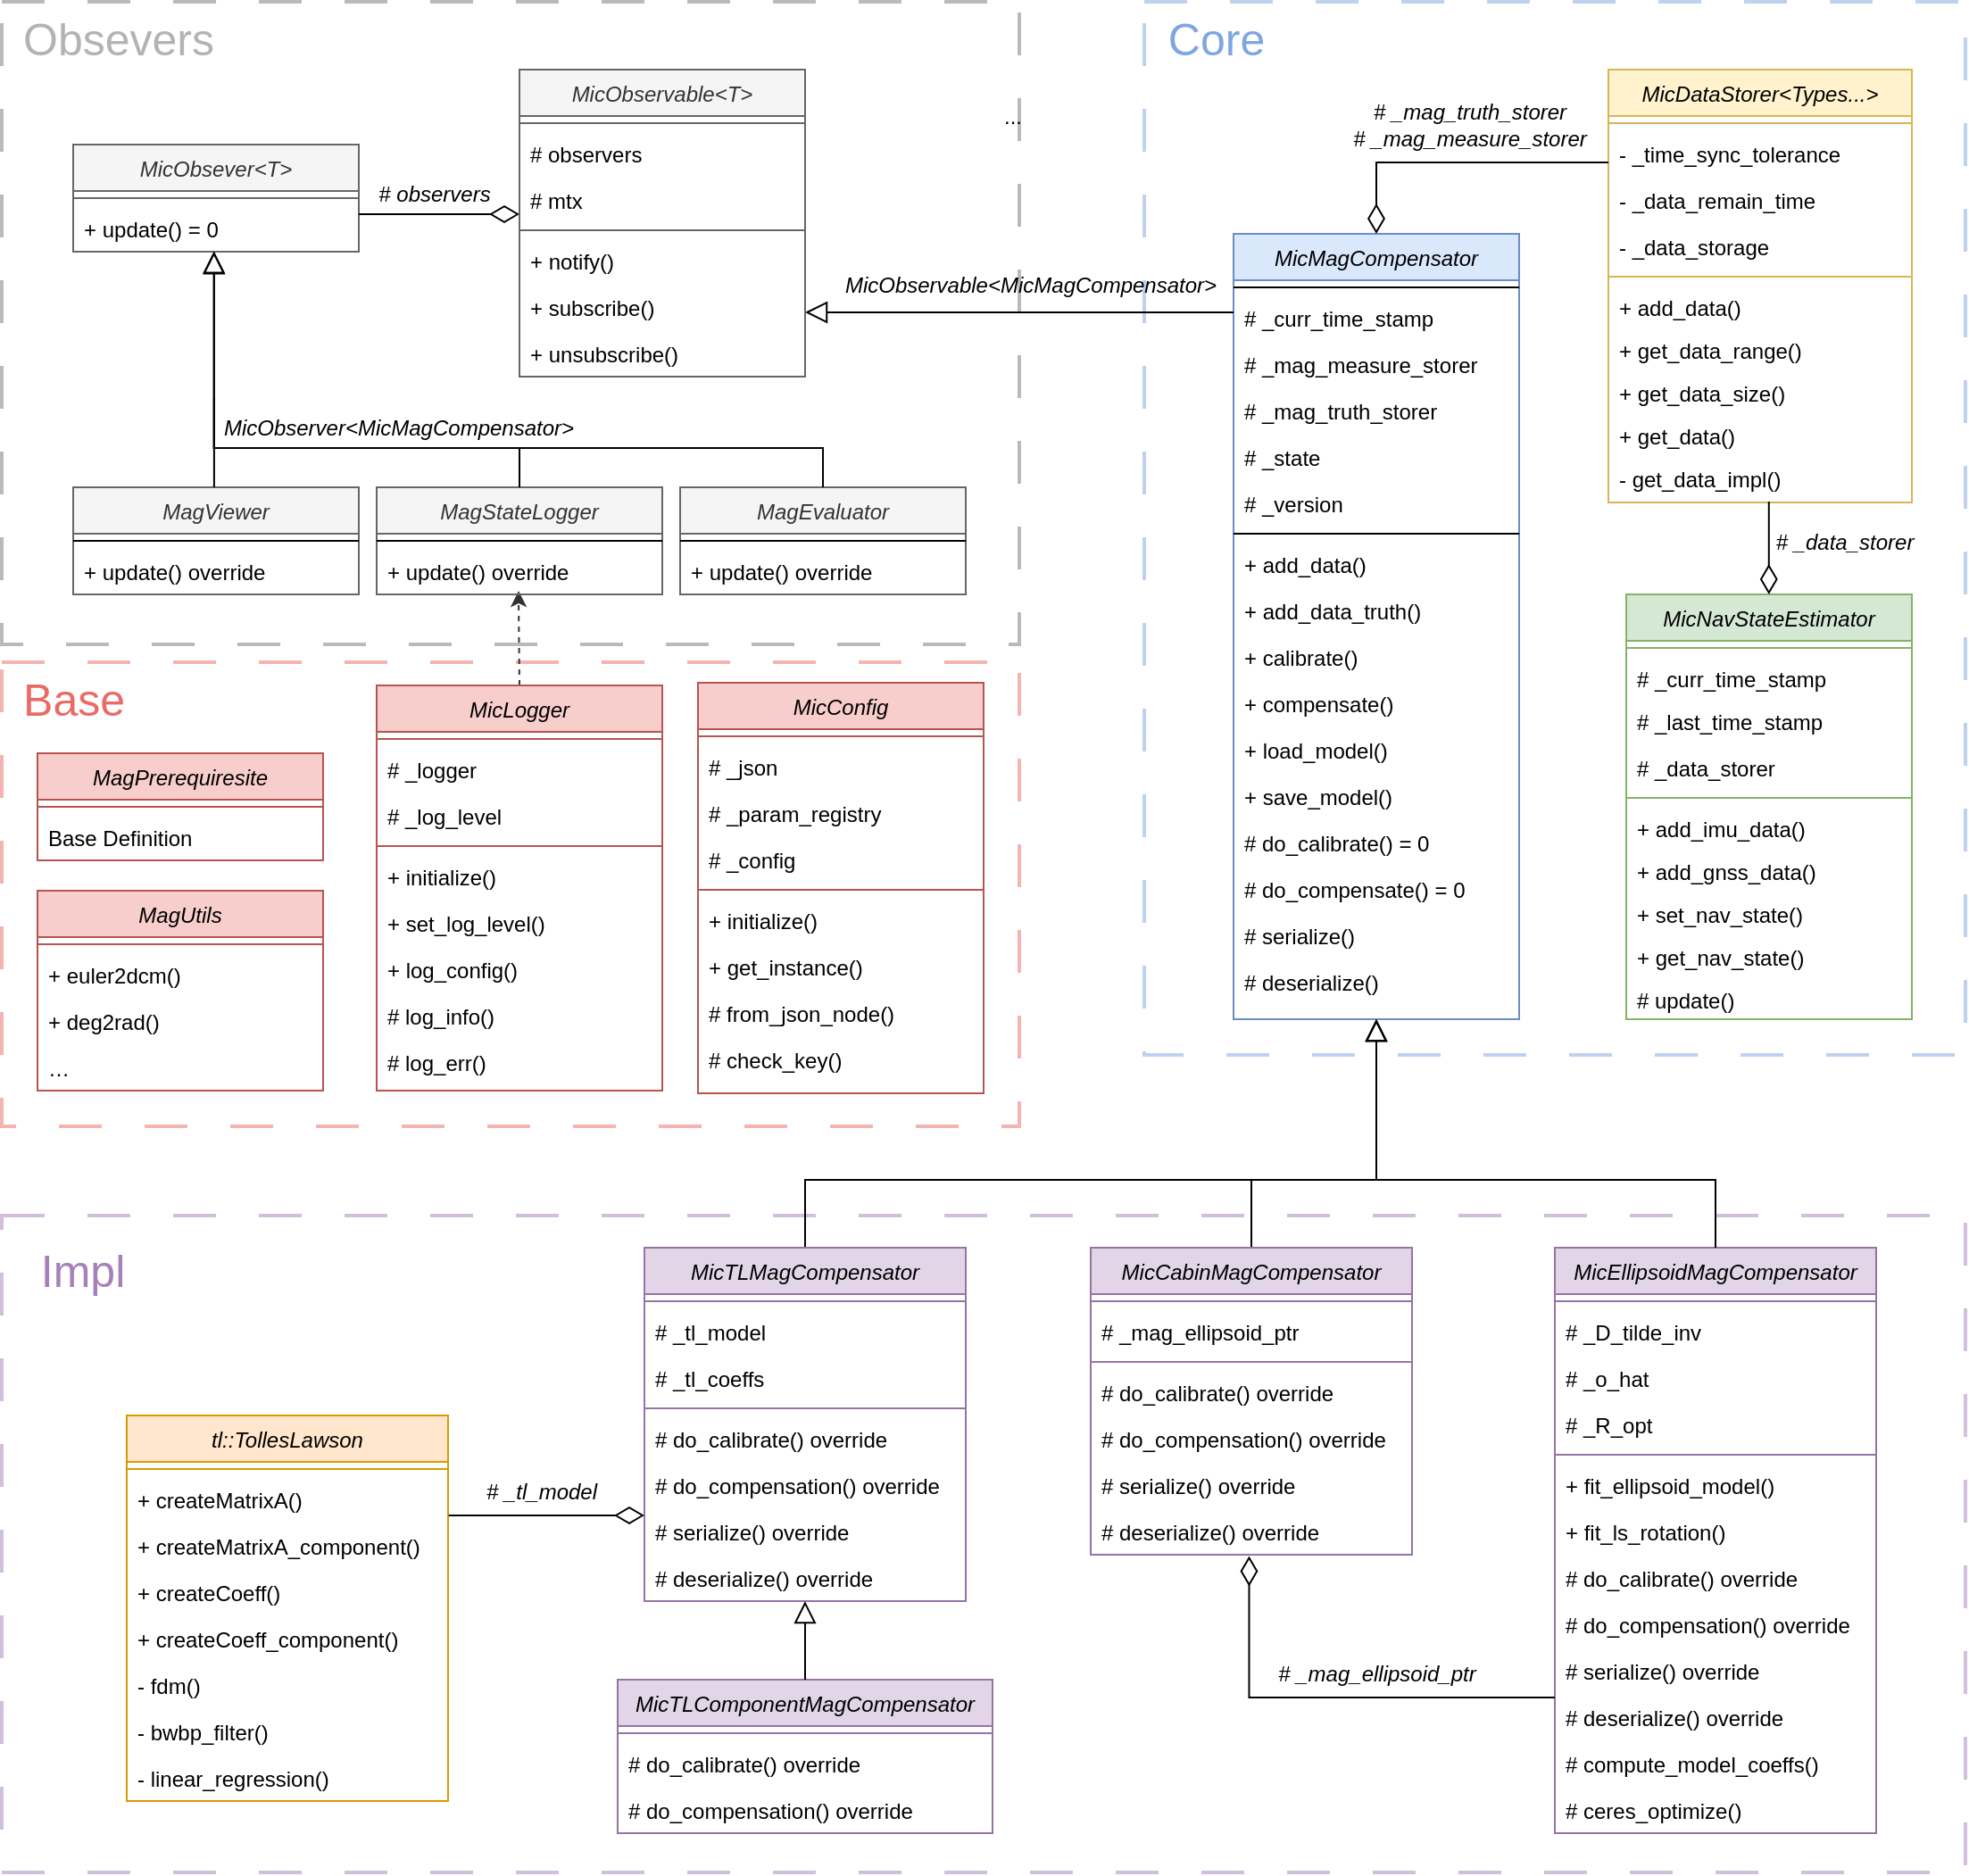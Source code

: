 <mxfile version="24.7.7">
  <diagram id="C5RBs43oDa-KdzZeNtuy" name="Page-1">
    <mxGraphModel dx="3010" dy="1156" grid="1" gridSize="10" guides="1" tooltips="1" connect="1" arrows="1" fold="1" page="1" pageScale="1" pageWidth="827" pageHeight="1169" math="0" shadow="0">
      <root>
        <mxCell id="WIyWlLk6GJQsqaUBKTNV-0" />
        <mxCell id="WIyWlLk6GJQsqaUBKTNV-1" parent="WIyWlLk6GJQsqaUBKTNV-0" />
        <mxCell id="-JWXQetqYJVKCD6O_56g-108" value="" style="rounded=0;whiteSpace=wrap;html=1;fillColor=none;strokeColor=#B3B3B3;dashed=1;dashPattern=12 12;strokeWidth=2;opacity=90;" parent="WIyWlLk6GJQsqaUBKTNV-1" vertex="1">
          <mxGeometry x="-470" y="510" width="570" height="360" as="geometry" />
        </mxCell>
        <mxCell id="-JWXQetqYJVKCD6O_56g-111" value="" style="rounded=0;whiteSpace=wrap;html=1;fillColor=none;strokeColor=#7EA6E0;dashed=1;dashPattern=12 12;strokeWidth=2;opacity=50;" parent="WIyWlLk6GJQsqaUBKTNV-1" vertex="1">
          <mxGeometry x="170" y="510" width="460" height="590" as="geometry" />
        </mxCell>
        <mxCell id="-JWXQetqYJVKCD6O_56g-113" value="" style="rounded=0;whiteSpace=wrap;html=1;fillColor=none;strokeColor=#A680B8;dashed=1;dashPattern=12 12;strokeWidth=2;opacity=50;" parent="WIyWlLk6GJQsqaUBKTNV-1" vertex="1">
          <mxGeometry x="-470" y="1190" width="1100" height="368" as="geometry" />
        </mxCell>
        <mxCell id="-JWXQetqYJVKCD6O_56g-106" value="" style="rounded=0;whiteSpace=wrap;html=1;fillColor=none;strokeColor=#EA6B66;dashed=1;dashPattern=12 12;strokeWidth=2;opacity=50;" parent="WIyWlLk6GJQsqaUBKTNV-1" vertex="1">
          <mxGeometry x="-470" y="880" width="570" height="260" as="geometry" />
        </mxCell>
        <mxCell id="-JWXQetqYJVKCD6O_56g-0" value="MicMagCompensator" style="swimlane;fontStyle=2;align=center;verticalAlign=top;childLayout=stackLayout;horizontal=1;startSize=26;horizontalStack=0;resizeParent=1;resizeLast=0;collapsible=1;marginBottom=0;rounded=0;shadow=0;strokeWidth=1;fillColor=#dae8fc;strokeColor=#6c8ebf;" parent="WIyWlLk6GJQsqaUBKTNV-1" vertex="1">
          <mxGeometry x="220" y="640" width="160" height="440" as="geometry">
            <mxRectangle x="220" y="120" width="160" height="26" as="alternateBounds" />
          </mxGeometry>
        </mxCell>
        <mxCell id="qI8pk-nO_lIc9GwN1td9-15" value="" style="line;html=1;strokeWidth=1;align=left;verticalAlign=middle;spacingTop=-1;spacingLeft=3;spacingRight=3;rotatable=0;labelPosition=right;points=[];portConstraint=eastwest;" vertex="1" parent="-JWXQetqYJVKCD6O_56g-0">
          <mxGeometry y="26" width="160" height="8" as="geometry" />
        </mxCell>
        <mxCell id="-JWXQetqYJVKCD6O_56g-2" value="# _curr_time_stamp" style="text;align=left;verticalAlign=top;spacingLeft=4;spacingRight=4;overflow=hidden;rotatable=0;points=[[0,0.5],[1,0.5]];portConstraint=eastwest;rounded=0;shadow=0;html=0;spacing=2;spacingBottom=0;fontSize=12;fillOpacity=100;imageWidth=24;" parent="-JWXQetqYJVKCD6O_56g-0" vertex="1">
          <mxGeometry y="34" width="160" height="26" as="geometry" />
        </mxCell>
        <mxCell id="-JWXQetqYJVKCD6O_56g-3" value="# _mag_measure_storer" style="text;align=left;verticalAlign=top;spacingLeft=4;spacingRight=4;overflow=hidden;rotatable=0;points=[[0,0.5],[1,0.5]];portConstraint=eastwest;rounded=0;shadow=0;html=0;spacing=2;spacingBottom=0;fontSize=12;fillOpacity=100;imageWidth=24;" parent="-JWXQetqYJVKCD6O_56g-0" vertex="1">
          <mxGeometry y="60" width="160" height="26" as="geometry" />
        </mxCell>
        <mxCell id="-JWXQetqYJVKCD6O_56g-76" value="# _mag_truth_storer" style="text;align=left;verticalAlign=top;spacingLeft=4;spacingRight=4;overflow=hidden;rotatable=0;points=[[0,0.5],[1,0.5]];portConstraint=eastwest;rounded=0;shadow=0;html=0;spacing=2;spacingBottom=0;fontSize=12;fillOpacity=100;imageWidth=24;" parent="-JWXQetqYJVKCD6O_56g-0" vertex="1">
          <mxGeometry y="86" width="160" height="26" as="geometry" />
        </mxCell>
        <mxCell id="qI8pk-nO_lIc9GwN1td9-1" value="# _state" style="text;align=left;verticalAlign=top;spacingLeft=4;spacingRight=4;overflow=hidden;rotatable=0;points=[[0,0.5],[1,0.5]];portConstraint=eastwest;rounded=0;shadow=0;html=0;spacing=2;spacingBottom=0;fontSize=12;fillOpacity=100;imageWidth=24;" vertex="1" parent="-JWXQetqYJVKCD6O_56g-0">
          <mxGeometry y="112" width="160" height="26" as="geometry" />
        </mxCell>
        <mxCell id="qI8pk-nO_lIc9GwN1td9-2" value="# _version" style="text;align=left;verticalAlign=top;spacingLeft=4;spacingRight=4;overflow=hidden;rotatable=0;points=[[0,0.5],[1,0.5]];portConstraint=eastwest;rounded=0;shadow=0;html=0;spacing=2;spacingBottom=0;fontSize=12;fillOpacity=100;imageWidth=24;" vertex="1" parent="-JWXQetqYJVKCD6O_56g-0">
          <mxGeometry y="138" width="160" height="26" as="geometry" />
        </mxCell>
        <mxCell id="-JWXQetqYJVKCD6O_56g-4" value="" style="line;html=1;strokeWidth=1;align=left;verticalAlign=middle;spacingTop=-1;spacingLeft=3;spacingRight=3;rotatable=0;labelPosition=right;points=[];portConstraint=eastwest;spacing=2;spacingBottom=0;fontSize=12;fillOpacity=100;" parent="-JWXQetqYJVKCD6O_56g-0" vertex="1">
          <mxGeometry y="164" width="160" height="8" as="geometry" />
        </mxCell>
        <mxCell id="-JWXQetqYJVKCD6O_56g-5" value="+ add_data()" style="text;align=left;verticalAlign=top;spacingLeft=4;spacingRight=4;overflow=hidden;rotatable=0;points=[[0,0.5],[1,0.5]];portConstraint=eastwest;spacing=2;spacingBottom=0;fontSize=12;fillOpacity=100;imageWidth=24;" parent="-JWXQetqYJVKCD6O_56g-0" vertex="1">
          <mxGeometry y="172" width="160" height="26" as="geometry" />
        </mxCell>
        <mxCell id="qI8pk-nO_lIc9GwN1td9-4" value="+ add_data_truth()" style="text;align=left;verticalAlign=top;spacingLeft=4;spacingRight=4;overflow=hidden;rotatable=0;points=[[0,0.5],[1,0.5]];portConstraint=eastwest;spacing=2;spacingBottom=0;fontSize=12;fillOpacity=100;imageWidth=24;" vertex="1" parent="-JWXQetqYJVKCD6O_56g-0">
          <mxGeometry y="198" width="160" height="26" as="geometry" />
        </mxCell>
        <mxCell id="qI8pk-nO_lIc9GwN1td9-5" value="+ calibrate()" style="text;align=left;verticalAlign=top;spacingLeft=4;spacingRight=4;overflow=hidden;rotatable=0;points=[[0,0.5],[1,0.5]];portConstraint=eastwest;spacing=2;spacingBottom=0;fontSize=12;fillOpacity=100;imageWidth=24;" vertex="1" parent="-JWXQetqYJVKCD6O_56g-0">
          <mxGeometry y="224" width="160" height="26" as="geometry" />
        </mxCell>
        <mxCell id="qI8pk-nO_lIc9GwN1td9-6" value="+ compensate()" style="text;align=left;verticalAlign=top;spacingLeft=4;spacingRight=4;overflow=hidden;rotatable=0;points=[[0,0.5],[1,0.5]];portConstraint=eastwest;spacing=2;spacingBottom=0;fontSize=12;fillOpacity=100;imageWidth=24;" vertex="1" parent="-JWXQetqYJVKCD6O_56g-0">
          <mxGeometry y="250" width="160" height="26" as="geometry" />
        </mxCell>
        <mxCell id="qI8pk-nO_lIc9GwN1td9-7" value="+ load_model()" style="text;align=left;verticalAlign=top;spacingLeft=4;spacingRight=4;overflow=hidden;rotatable=0;points=[[0,0.5],[1,0.5]];portConstraint=eastwest;spacing=2;spacingBottom=0;fontSize=12;fillOpacity=100;imageWidth=24;" vertex="1" parent="-JWXQetqYJVKCD6O_56g-0">
          <mxGeometry y="276" width="160" height="26" as="geometry" />
        </mxCell>
        <mxCell id="qI8pk-nO_lIc9GwN1td9-8" value="+ save_model()" style="text;align=left;verticalAlign=top;spacingLeft=4;spacingRight=4;overflow=hidden;rotatable=0;points=[[0,0.5],[1,0.5]];portConstraint=eastwest;spacing=2;spacingBottom=0;fontSize=12;fillOpacity=100;imageWidth=24;" vertex="1" parent="-JWXQetqYJVKCD6O_56g-0">
          <mxGeometry y="302" width="160" height="26" as="geometry" />
        </mxCell>
        <mxCell id="-JWXQetqYJVKCD6O_56g-7" value="# do_calibrate() = 0" style="text;align=left;verticalAlign=top;spacingLeft=4;spacingRight=4;overflow=hidden;rotatable=0;points=[[0,0.5],[1,0.5]];portConstraint=eastwest;spacing=2;spacingBottom=0;fontSize=12;fillOpacity=100;imageWidth=24;" parent="-JWXQetqYJVKCD6O_56g-0" vertex="1">
          <mxGeometry y="328" width="160" height="26" as="geometry" />
        </mxCell>
        <mxCell id="qI8pk-nO_lIc9GwN1td9-9" value="# do_compensate() = 0" style="text;align=left;verticalAlign=top;spacingLeft=4;spacingRight=4;overflow=hidden;rotatable=0;points=[[0,0.5],[1,0.5]];portConstraint=eastwest;spacing=2;spacingBottom=0;fontSize=12;fillOpacity=100;imageWidth=24;" vertex="1" parent="-JWXQetqYJVKCD6O_56g-0">
          <mxGeometry y="354" width="160" height="26" as="geometry" />
        </mxCell>
        <mxCell id="-JWXQetqYJVKCD6O_56g-6" value="# serialize()" style="text;align=left;verticalAlign=top;spacingLeft=4;spacingRight=4;overflow=hidden;rotatable=0;points=[[0,0.5],[1,0.5]];portConstraint=eastwest;spacing=2;spacingBottom=0;fontSize=12;fillOpacity=100;imageWidth=24;" parent="-JWXQetqYJVKCD6O_56g-0" vertex="1">
          <mxGeometry y="380" width="160" height="26" as="geometry" />
        </mxCell>
        <mxCell id="qI8pk-nO_lIc9GwN1td9-10" value="# deserialize()" style="text;align=left;verticalAlign=top;spacingLeft=4;spacingRight=4;overflow=hidden;rotatable=0;points=[[0,0.5],[1,0.5]];portConstraint=eastwest;spacing=2;spacingBottom=0;fontSize=12;fillOpacity=100;imageWidth=24;" vertex="1" parent="-JWXQetqYJVKCD6O_56g-0">
          <mxGeometry y="406" width="160" height="26" as="geometry" />
        </mxCell>
        <mxCell id="-JWXQetqYJVKCD6O_56g-8" value="MicNavStateEstimator" style="swimlane;fontStyle=2;align=center;verticalAlign=top;childLayout=stackLayout;horizontal=1;startSize=26;horizontalStack=0;resizeParent=1;resizeLast=0;collapsible=1;marginBottom=0;rounded=0;shadow=0;strokeWidth=1;fillColor=#d5e8d4;strokeColor=#82b366;" parent="WIyWlLk6GJQsqaUBKTNV-1" vertex="1">
          <mxGeometry x="440" y="842" width="160" height="238" as="geometry">
            <mxRectangle x="450" y="640" width="160" height="26" as="alternateBounds" />
          </mxGeometry>
        </mxCell>
        <mxCell id="qI8pk-nO_lIc9GwN1td9-29" value="" style="line;html=1;strokeWidth=1;align=left;verticalAlign=middle;spacingTop=-1;spacingLeft=3;spacingRight=3;rotatable=0;labelPosition=right;points=[];portConstraint=eastwest;strokeColor=#82B366;" vertex="1" parent="-JWXQetqYJVKCD6O_56g-8">
          <mxGeometry y="26" width="160" height="8" as="geometry" />
        </mxCell>
        <mxCell id="qI8pk-nO_lIc9GwN1td9-30" value="# _curr_time_stamp" style="text;align=left;verticalAlign=top;spacingLeft=4;spacingRight=4;overflow=hidden;rotatable=0;points=[[0,0.5],[1,0.5]];portConstraint=eastwest;" vertex="1" parent="-JWXQetqYJVKCD6O_56g-8">
          <mxGeometry y="34" width="160" height="24" as="geometry" />
        </mxCell>
        <mxCell id="-JWXQetqYJVKCD6O_56g-9" value="# _last_time_stamp" style="text;align=left;verticalAlign=top;spacingLeft=4;spacingRight=4;overflow=hidden;rotatable=0;points=[[0,0.5],[1,0.5]];portConstraint=eastwest;" parent="-JWXQetqYJVKCD6O_56g-8" vertex="1">
          <mxGeometry y="58" width="160" height="26" as="geometry" />
        </mxCell>
        <mxCell id="-JWXQetqYJVKCD6O_56g-17" value="# _data_storer" style="text;align=left;verticalAlign=top;spacingLeft=4;spacingRight=4;overflow=hidden;rotatable=0;points=[[0,0.5],[1,0.5]];portConstraint=eastwest;" parent="-JWXQetqYJVKCD6O_56g-8" vertex="1">
          <mxGeometry y="84" width="160" height="26" as="geometry" />
        </mxCell>
        <mxCell id="-JWXQetqYJVKCD6O_56g-14" value="" style="line;html=1;strokeWidth=1;align=left;verticalAlign=middle;spacingTop=-1;spacingLeft=3;spacingRight=3;rotatable=0;labelPosition=right;points=[];portConstraint=eastwest;strokeColor=#82B366;" parent="-JWXQetqYJVKCD6O_56g-8" vertex="1">
          <mxGeometry y="110" width="160" height="8" as="geometry" />
        </mxCell>
        <mxCell id="-JWXQetqYJVKCD6O_56g-15" value="+ add_imu_data()" style="text;align=left;verticalAlign=top;spacingLeft=4;spacingRight=4;overflow=hidden;rotatable=0;points=[[0,0.5],[1,0.5]];portConstraint=eastwest;" parent="-JWXQetqYJVKCD6O_56g-8" vertex="1">
          <mxGeometry y="118" width="160" height="24" as="geometry" />
        </mxCell>
        <mxCell id="qI8pk-nO_lIc9GwN1td9-31" value="+ add_gnss_data()" style="text;align=left;verticalAlign=top;spacingLeft=4;spacingRight=4;overflow=hidden;rotatable=0;points=[[0,0.5],[1,0.5]];portConstraint=eastwest;" vertex="1" parent="-JWXQetqYJVKCD6O_56g-8">
          <mxGeometry y="142" width="160" height="24" as="geometry" />
        </mxCell>
        <mxCell id="qI8pk-nO_lIc9GwN1td9-32" value="+ set_nav_state()" style="text;align=left;verticalAlign=top;spacingLeft=4;spacingRight=4;overflow=hidden;rotatable=0;points=[[0,0.5],[1,0.5]];portConstraint=eastwest;" vertex="1" parent="-JWXQetqYJVKCD6O_56g-8">
          <mxGeometry y="166" width="160" height="24" as="geometry" />
        </mxCell>
        <mxCell id="qI8pk-nO_lIc9GwN1td9-33" value="+ get_nav_state()" style="text;align=left;verticalAlign=top;spacingLeft=4;spacingRight=4;overflow=hidden;rotatable=0;points=[[0,0.5],[1,0.5]];portConstraint=eastwest;" vertex="1" parent="-JWXQetqYJVKCD6O_56g-8">
          <mxGeometry y="190" width="160" height="24" as="geometry" />
        </mxCell>
        <mxCell id="qI8pk-nO_lIc9GwN1td9-34" value="# update()" style="text;align=left;verticalAlign=top;spacingLeft=4;spacingRight=4;overflow=hidden;rotatable=0;points=[[0,0.5],[1,0.5]];portConstraint=eastwest;" vertex="1" parent="-JWXQetqYJVKCD6O_56g-8">
          <mxGeometry y="214" width="160" height="24" as="geometry" />
        </mxCell>
        <mxCell id="-JWXQetqYJVKCD6O_56g-24" value="MicDataStorer&lt;Types...&gt;" style="swimlane;fontStyle=2;align=center;verticalAlign=top;childLayout=stackLayout;horizontal=1;startSize=26;horizontalStack=0;resizeParent=1;resizeLast=0;collapsible=1;marginBottom=0;rounded=0;shadow=0;strokeWidth=1;fillColor=#fff2cc;strokeColor=#d6b656;" parent="WIyWlLk6GJQsqaUBKTNV-1" vertex="1">
          <mxGeometry x="430" y="548" width="170" height="242.5" as="geometry">
            <mxRectangle x="520" y="837.5" width="160" height="26" as="alternateBounds" />
          </mxGeometry>
        </mxCell>
        <mxCell id="qI8pk-nO_lIc9GwN1td9-23" value="" style="line;html=1;strokeWidth=1;align=left;verticalAlign=middle;spacingTop=-1;spacingLeft=3;spacingRight=3;rotatable=0;labelPosition=right;points=[];portConstraint=eastwest;strokeColor=#D6B656;" vertex="1" parent="-JWXQetqYJVKCD6O_56g-24">
          <mxGeometry y="26" width="170" height="8" as="geometry" />
        </mxCell>
        <mxCell id="-JWXQetqYJVKCD6O_56g-25" value="- _time_sync_tolerance" style="text;align=left;verticalAlign=top;spacingLeft=4;spacingRight=4;overflow=hidden;rotatable=0;points=[[0,0.5],[1,0.5]];portConstraint=eastwest;" parent="-JWXQetqYJVKCD6O_56g-24" vertex="1">
          <mxGeometry y="34" width="170" height="26" as="geometry" />
        </mxCell>
        <mxCell id="qI8pk-nO_lIc9GwN1td9-21" value="- _data_remain_time" style="text;align=left;verticalAlign=top;spacingLeft=4;spacingRight=4;overflow=hidden;rotatable=0;points=[[0,0.5],[1,0.5]];portConstraint=eastwest;" vertex="1" parent="-JWXQetqYJVKCD6O_56g-24">
          <mxGeometry y="60" width="170" height="26" as="geometry" />
        </mxCell>
        <mxCell id="qI8pk-nO_lIc9GwN1td9-22" value="- _data_storage" style="text;align=left;verticalAlign=top;spacingLeft=4;spacingRight=4;overflow=hidden;rotatable=0;points=[[0,0.5],[1,0.5]];portConstraint=eastwest;" vertex="1" parent="-JWXQetqYJVKCD6O_56g-24">
          <mxGeometry y="86" width="170" height="26" as="geometry" />
        </mxCell>
        <mxCell id="-JWXQetqYJVKCD6O_56g-27" value="" style="line;html=1;strokeWidth=1;align=left;verticalAlign=middle;spacingTop=-1;spacingLeft=3;spacingRight=3;rotatable=0;labelPosition=right;points=[];portConstraint=eastwest;strokeColor=#D6B656;" parent="-JWXQetqYJVKCD6O_56g-24" vertex="1">
          <mxGeometry y="112" width="170" height="8" as="geometry" />
        </mxCell>
        <mxCell id="-JWXQetqYJVKCD6O_56g-28" value="+ add_data()" style="text;align=left;verticalAlign=top;spacingLeft=4;spacingRight=4;overflow=hidden;rotatable=0;points=[[0,0.5],[1,0.5]];portConstraint=eastwest;" parent="-JWXQetqYJVKCD6O_56g-24" vertex="1">
          <mxGeometry y="120" width="170" height="24" as="geometry" />
        </mxCell>
        <mxCell id="-JWXQetqYJVKCD6O_56g-29" value="+ get_data_range()" style="text;align=left;verticalAlign=top;spacingLeft=4;spacingRight=4;overflow=hidden;rotatable=0;points=[[0,0.5],[1,0.5]];portConstraint=eastwest;" parent="-JWXQetqYJVKCD6O_56g-24" vertex="1">
          <mxGeometry y="144" width="170" height="24" as="geometry" />
        </mxCell>
        <mxCell id="qI8pk-nO_lIc9GwN1td9-25" value="+ get_data_size()" style="text;align=left;verticalAlign=top;spacingLeft=4;spacingRight=4;overflow=hidden;rotatable=0;points=[[0,0.5],[1,0.5]];portConstraint=eastwest;" vertex="1" parent="-JWXQetqYJVKCD6O_56g-24">
          <mxGeometry y="168" width="170" height="24" as="geometry" />
        </mxCell>
        <mxCell id="qI8pk-nO_lIc9GwN1td9-26" value="+ get_data()" style="text;align=left;verticalAlign=top;spacingLeft=4;spacingRight=4;overflow=hidden;rotatable=0;points=[[0,0.5],[1,0.5]];portConstraint=eastwest;" vertex="1" parent="-JWXQetqYJVKCD6O_56g-24">
          <mxGeometry y="192" width="170" height="24" as="geometry" />
        </mxCell>
        <mxCell id="qI8pk-nO_lIc9GwN1td9-27" value="- get_data_impl()" style="text;align=left;verticalAlign=top;spacingLeft=4;spacingRight=4;overflow=hidden;rotatable=0;points=[[0,0.5],[1,0.5]];portConstraint=eastwest;" vertex="1" parent="-JWXQetqYJVKCD6O_56g-24">
          <mxGeometry y="216" width="170" height="24" as="geometry" />
        </mxCell>
        <mxCell id="-JWXQetqYJVKCD6O_56g-31" value="" style="endArrow=diamondThin;shadow=0;strokeWidth=1;rounded=0;curved=0;endFill=0;edgeStyle=elbowEdgeStyle;elbow=vertical;arcSize=20;endSize=14;" parent="WIyWlLk6GJQsqaUBKTNV-1" edge="1">
          <mxGeometry x="0.5" y="41" relative="1" as="geometry">
            <mxPoint x="430" y="600" as="sourcePoint" />
            <mxPoint x="300" y="640" as="targetPoint" />
            <mxPoint x="-40" y="32" as="offset" />
            <Array as="points">
              <mxPoint x="300" y="600" />
            </Array>
          </mxGeometry>
        </mxCell>
        <mxCell id="-JWXQetqYJVKCD6O_56g-40" value="" style="endArrow=block;endSize=10;endFill=0;shadow=0;strokeWidth=1;rounded=0;curved=0;edgeStyle=elbowEdgeStyle;elbow=vertical;exitX=0.5;exitY=0;exitDx=0;exitDy=0;entryX=0.5;entryY=1;entryDx=0;entryDy=0;" parent="WIyWlLk6GJQsqaUBKTNV-1" source="qI8pk-nO_lIc9GwN1td9-79" edge="1" target="-JWXQetqYJVKCD6O_56g-0">
          <mxGeometry width="160" relative="1" as="geometry">
            <mxPoint x="400.0" y="1180" as="sourcePoint" />
            <mxPoint x="280" y="1110" as="targetPoint" />
            <Array as="points">
              <mxPoint x="260" y="1170" />
            </Array>
          </mxGeometry>
        </mxCell>
        <mxCell id="-JWXQetqYJVKCD6O_56g-49" value="MicEllipsoidMagCompensator" style="swimlane;fontStyle=2;align=center;verticalAlign=top;childLayout=stackLayout;horizontal=1;startSize=26;horizontalStack=0;resizeParent=1;resizeLast=0;collapsible=1;marginBottom=0;rounded=0;shadow=0;strokeWidth=1;fillColor=#e1d5e7;strokeColor=#9673a6;" parent="WIyWlLk6GJQsqaUBKTNV-1" vertex="1">
          <mxGeometry x="400" y="1208" width="180" height="328" as="geometry">
            <mxRectangle x="220" y="120" width="160" height="26" as="alternateBounds" />
          </mxGeometry>
        </mxCell>
        <mxCell id="-JWXQetqYJVKCD6O_56g-50" value="" style="line;html=1;strokeWidth=1;align=left;verticalAlign=middle;spacingTop=-1;spacingLeft=3;spacingRight=3;rotatable=0;labelPosition=right;points=[];portConstraint=eastwest;strokeColor=#9673A6;" parent="-JWXQetqYJVKCD6O_56g-49" vertex="1">
          <mxGeometry y="26" width="180" height="8" as="geometry" />
        </mxCell>
        <mxCell id="-JWXQetqYJVKCD6O_56g-51" value="# _D_tilde_inv" style="text;align=left;verticalAlign=top;spacingLeft=4;spacingRight=4;overflow=hidden;rotatable=0;points=[[0,0.5],[1,0.5]];portConstraint=eastwest;" parent="-JWXQetqYJVKCD6O_56g-49" vertex="1">
          <mxGeometry y="34" width="180" height="26" as="geometry" />
        </mxCell>
        <mxCell id="qI8pk-nO_lIc9GwN1td9-69" value="# _o_hat" style="text;align=left;verticalAlign=top;spacingLeft=4;spacingRight=4;overflow=hidden;rotatable=0;points=[[0,0.5],[1,0.5]];portConstraint=eastwest;" vertex="1" parent="-JWXQetqYJVKCD6O_56g-49">
          <mxGeometry y="60" width="180" height="26" as="geometry" />
        </mxCell>
        <mxCell id="qI8pk-nO_lIc9GwN1td9-70" value="# _R_opt" style="text;align=left;verticalAlign=top;spacingLeft=4;spacingRight=4;overflow=hidden;rotatable=0;points=[[0,0.5],[1,0.5]];portConstraint=eastwest;" vertex="1" parent="-JWXQetqYJVKCD6O_56g-49">
          <mxGeometry y="86" width="180" height="26" as="geometry" />
        </mxCell>
        <mxCell id="qI8pk-nO_lIc9GwN1td9-68" value="" style="line;html=1;strokeWidth=1;align=left;verticalAlign=middle;spacingTop=-1;spacingLeft=3;spacingRight=3;rotatable=0;labelPosition=right;points=[];portConstraint=eastwest;strokeColor=#9673A6;" vertex="1" parent="-JWXQetqYJVKCD6O_56g-49">
          <mxGeometry y="112" width="180" height="8" as="geometry" />
        </mxCell>
        <mxCell id="qI8pk-nO_lIc9GwN1td9-66" value="+ fit_ellipsoid_model()" style="text;align=left;verticalAlign=top;spacingLeft=4;spacingRight=4;overflow=hidden;rotatable=0;points=[[0,0.5],[1,0.5]];portConstraint=eastwest;" vertex="1" parent="-JWXQetqYJVKCD6O_56g-49">
          <mxGeometry y="120" width="180" height="26" as="geometry" />
        </mxCell>
        <mxCell id="qI8pk-nO_lIc9GwN1td9-67" value="+ fit_ls_rotation()" style="text;align=left;verticalAlign=top;spacingLeft=4;spacingRight=4;overflow=hidden;rotatable=0;points=[[0,0.5],[1,0.5]];portConstraint=eastwest;" vertex="1" parent="-JWXQetqYJVKCD6O_56g-49">
          <mxGeometry y="146" width="180" height="26" as="geometry" />
        </mxCell>
        <mxCell id="qI8pk-nO_lIc9GwN1td9-71" value="# do_calibrate() override" style="text;align=left;verticalAlign=top;spacingLeft=4;spacingRight=4;overflow=hidden;rotatable=0;points=[[0,0.5],[1,0.5]];portConstraint=eastwest;" vertex="1" parent="-JWXQetqYJVKCD6O_56g-49">
          <mxGeometry y="172" width="180" height="26" as="geometry" />
        </mxCell>
        <mxCell id="qI8pk-nO_lIc9GwN1td9-72" value="# do_compensation() override" style="text;align=left;verticalAlign=top;spacingLeft=4;spacingRight=4;overflow=hidden;rotatable=0;points=[[0,0.5],[1,0.5]];portConstraint=eastwest;" vertex="1" parent="-JWXQetqYJVKCD6O_56g-49">
          <mxGeometry y="198" width="180" height="26" as="geometry" />
        </mxCell>
        <mxCell id="qI8pk-nO_lIc9GwN1td9-73" value="# serialize() override" style="text;align=left;verticalAlign=top;spacingLeft=4;spacingRight=4;overflow=hidden;rotatable=0;points=[[0,0.5],[1,0.5]];portConstraint=eastwest;" vertex="1" parent="-JWXQetqYJVKCD6O_56g-49">
          <mxGeometry y="224" width="180" height="26" as="geometry" />
        </mxCell>
        <mxCell id="qI8pk-nO_lIc9GwN1td9-74" value="# deserialize() override" style="text;align=left;verticalAlign=top;spacingLeft=4;spacingRight=4;overflow=hidden;rotatable=0;points=[[0,0.5],[1,0.5]];portConstraint=eastwest;" vertex="1" parent="-JWXQetqYJVKCD6O_56g-49">
          <mxGeometry y="250" width="180" height="26" as="geometry" />
        </mxCell>
        <mxCell id="qI8pk-nO_lIc9GwN1td9-76" value="# compute_model_coeffs()" style="text;align=left;verticalAlign=top;spacingLeft=4;spacingRight=4;overflow=hidden;rotatable=0;points=[[0,0.5],[1,0.5]];portConstraint=eastwest;" vertex="1" parent="-JWXQetqYJVKCD6O_56g-49">
          <mxGeometry y="276" width="180" height="26" as="geometry" />
        </mxCell>
        <mxCell id="qI8pk-nO_lIc9GwN1td9-77" value="# ceres_optimize()" style="text;align=left;verticalAlign=top;spacingLeft=4;spacingRight=4;overflow=hidden;rotatable=0;points=[[0,0.5],[1,0.5]];portConstraint=eastwest;" vertex="1" parent="-JWXQetqYJVKCD6O_56g-49">
          <mxGeometry y="302" width="180" height="26" as="geometry" />
        </mxCell>
        <mxCell id="-JWXQetqYJVKCD6O_56g-52" value="" style="endArrow=block;endSize=10;endFill=0;shadow=0;strokeWidth=1;rounded=0;curved=0;edgeStyle=elbowEdgeStyle;elbow=vertical;exitX=0.5;exitY=0;exitDx=0;exitDy=0;entryX=0.5;entryY=1;entryDx=0;entryDy=0;" parent="WIyWlLk6GJQsqaUBKTNV-1" source="qI8pk-nO_lIc9GwN1td9-100" edge="1" target="-JWXQetqYJVKCD6O_56g-0">
          <mxGeometry width="160" relative="1" as="geometry">
            <mxPoint x="-430" y="1180" as="sourcePoint" />
            <mxPoint x="300" y="1140" as="targetPoint" />
            <Array as="points">
              <mxPoint x="140" y="1170" />
            </Array>
          </mxGeometry>
        </mxCell>
        <mxCell id="-JWXQetqYJVKCD6O_56g-53" value="MicObsever&lt;T&gt;" style="swimlane;fontStyle=2;align=center;verticalAlign=top;childLayout=stackLayout;horizontal=1;startSize=26;horizontalStack=0;resizeParent=1;resizeLast=0;collapsible=1;marginBottom=0;rounded=0;shadow=0;strokeWidth=1;fillColor=#f5f5f5;strokeColor=#666666;fontColor=#333333;" parent="WIyWlLk6GJQsqaUBKTNV-1" vertex="1">
          <mxGeometry x="-430" y="590" width="160" height="60" as="geometry">
            <mxRectangle x="220" y="120" width="160" height="26" as="alternateBounds" />
          </mxGeometry>
        </mxCell>
        <mxCell id="-JWXQetqYJVKCD6O_56g-57" value="" style="line;html=1;strokeWidth=1;align=left;verticalAlign=middle;spacingTop=-1;spacingLeft=3;spacingRight=3;rotatable=0;labelPosition=right;points=[];portConstraint=eastwest;strokeColor=#666666;" parent="-JWXQetqYJVKCD6O_56g-53" vertex="1">
          <mxGeometry y="26" width="160" height="8" as="geometry" />
        </mxCell>
        <mxCell id="-JWXQetqYJVKCD6O_56g-58" value="+ update() = 0" style="text;align=left;verticalAlign=top;spacingLeft=4;spacingRight=4;overflow=hidden;rotatable=0;points=[[0,0.5],[1,0.5]];portConstraint=eastwest;" parent="-JWXQetqYJVKCD6O_56g-53" vertex="1">
          <mxGeometry y="34" width="160" height="26" as="geometry" />
        </mxCell>
        <mxCell id="-JWXQetqYJVKCD6O_56g-62" value="" style="endArrow=block;endSize=10;endFill=0;shadow=0;strokeWidth=1;rounded=0;curved=0;edgeStyle=elbowEdgeStyle;elbow=vertical;exitX=0.25;exitY=0;exitDx=0;exitDy=0;" parent="WIyWlLk6GJQsqaUBKTNV-1" edge="1">
          <mxGeometry width="160" relative="1" as="geometry">
            <mxPoint x="220" y="684" as="sourcePoint" />
            <mxPoint x="-20" y="684" as="targetPoint" />
          </mxGeometry>
        </mxCell>
        <mxCell id="-JWXQetqYJVKCD6O_56g-63" value="MagViewer" style="swimlane;fontStyle=2;align=center;verticalAlign=top;childLayout=stackLayout;horizontal=1;startSize=26;horizontalStack=0;resizeParent=1;resizeLast=0;collapsible=1;marginBottom=0;rounded=0;shadow=0;strokeWidth=1;fillColor=#f5f5f5;strokeColor=#666666;fontColor=#333333;" parent="WIyWlLk6GJQsqaUBKTNV-1" vertex="1">
          <mxGeometry x="-430" y="782" width="160" height="60" as="geometry">
            <mxRectangle x="220" y="120" width="160" height="26" as="alternateBounds" />
          </mxGeometry>
        </mxCell>
        <mxCell id="-JWXQetqYJVKCD6O_56g-64" value="" style="line;html=1;strokeWidth=1;align=left;verticalAlign=middle;spacingTop=-1;spacingLeft=3;spacingRight=3;rotatable=0;labelPosition=right;points=[];portConstraint=eastwest;" parent="-JWXQetqYJVKCD6O_56g-63" vertex="1">
          <mxGeometry y="26" width="160" height="8" as="geometry" />
        </mxCell>
        <mxCell id="-JWXQetqYJVKCD6O_56g-65" value="+ update() override" style="text;align=left;verticalAlign=top;spacingLeft=4;spacingRight=4;overflow=hidden;rotatable=0;points=[[0,0.5],[1,0.5]];portConstraint=eastwest;" parent="-JWXQetqYJVKCD6O_56g-63" vertex="1">
          <mxGeometry y="34" width="160" height="26" as="geometry" />
        </mxCell>
        <mxCell id="-JWXQetqYJVKCD6O_56g-95" style="edgeStyle=orthogonalEdgeStyle;rounded=0;orthogonalLoop=1;jettySize=auto;html=1;dashed=1;strokeColor=#333333;exitX=0.5;exitY=0;exitDx=0;exitDy=0;" parent="WIyWlLk6GJQsqaUBKTNV-1" source="-JWXQetqYJVKCD6O_56g-85" edge="1">
          <mxGeometry relative="1" as="geometry">
            <mxPoint x="-180.53" y="920" as="sourcePoint" />
            <mxPoint x="-180.53" y="840" as="targetPoint" />
          </mxGeometry>
        </mxCell>
        <mxCell id="-JWXQetqYJVKCD6O_56g-66" value="MagStateLogger" style="swimlane;fontStyle=2;align=center;verticalAlign=top;childLayout=stackLayout;horizontal=1;startSize=26;horizontalStack=0;resizeParent=1;resizeLast=0;collapsible=1;marginBottom=0;rounded=0;shadow=0;strokeWidth=1;fillColor=#f5f5f5;strokeColor=#666666;fontColor=#333333;" parent="WIyWlLk6GJQsqaUBKTNV-1" vertex="1">
          <mxGeometry x="-260" y="782" width="160" height="60" as="geometry">
            <mxRectangle x="220" y="120" width="160" height="26" as="alternateBounds" />
          </mxGeometry>
        </mxCell>
        <mxCell id="-JWXQetqYJVKCD6O_56g-67" value="" style="line;html=1;strokeWidth=1;align=left;verticalAlign=middle;spacingTop=-1;spacingLeft=3;spacingRight=3;rotatable=0;labelPosition=right;points=[];portConstraint=eastwest;" parent="-JWXQetqYJVKCD6O_56g-66" vertex="1">
          <mxGeometry y="26" width="160" height="8" as="geometry" />
        </mxCell>
        <mxCell id="-JWXQetqYJVKCD6O_56g-68" value="+ update() override" style="text;align=left;verticalAlign=top;spacingLeft=4;spacingRight=4;overflow=hidden;rotatable=0;points=[[0,0.5],[1,0.5]];portConstraint=eastwest;" parent="-JWXQetqYJVKCD6O_56g-66" vertex="1">
          <mxGeometry y="34" width="160" height="26" as="geometry" />
        </mxCell>
        <mxCell id="-JWXQetqYJVKCD6O_56g-69" value="MagEvaluator" style="swimlane;fontStyle=2;align=center;verticalAlign=top;childLayout=stackLayout;horizontal=1;startSize=26;horizontalStack=0;resizeParent=1;resizeLast=0;collapsible=1;marginBottom=0;rounded=0;shadow=0;strokeWidth=1;fillColor=#f5f5f5;strokeColor=#666666;fontColor=#333333;" parent="WIyWlLk6GJQsqaUBKTNV-1" vertex="1">
          <mxGeometry x="-90" y="782" width="160" height="60" as="geometry">
            <mxRectangle x="220" y="120" width="160" height="26" as="alternateBounds" />
          </mxGeometry>
        </mxCell>
        <mxCell id="-JWXQetqYJVKCD6O_56g-70" value="" style="line;html=1;strokeWidth=1;align=left;verticalAlign=middle;spacingTop=-1;spacingLeft=3;spacingRight=3;rotatable=0;labelPosition=right;points=[];portConstraint=eastwest;" parent="-JWXQetqYJVKCD6O_56g-69" vertex="1">
          <mxGeometry y="26" width="160" height="8" as="geometry" />
        </mxCell>
        <mxCell id="-JWXQetqYJVKCD6O_56g-71" value="+ update() override" style="text;align=left;verticalAlign=top;spacingLeft=4;spacingRight=4;overflow=hidden;rotatable=0;points=[[0,0.5],[1,0.5]];portConstraint=eastwest;" parent="-JWXQetqYJVKCD6O_56g-69" vertex="1">
          <mxGeometry y="34" width="160" height="26" as="geometry" />
        </mxCell>
        <mxCell id="-JWXQetqYJVKCD6O_56g-72" value="" style="endArrow=none;endSize=10;endFill=0;shadow=0;strokeWidth=1;rounded=0;curved=0;edgeStyle=elbowEdgeStyle;elbow=vertical;entryX=0.493;entryY=0.998;entryDx=0;entryDy=0;entryPerimeter=0;" parent="WIyWlLk6GJQsqaUBKTNV-1" edge="1">
          <mxGeometry width="160" relative="1" as="geometry">
            <mxPoint x="-351.05" y="782" as="sourcePoint" />
            <mxPoint x="-351.05" y="731.998" as="targetPoint" />
            <Array as="points" />
          </mxGeometry>
        </mxCell>
        <mxCell id="-JWXQetqYJVKCD6O_56g-73" value="" style="endArrow=block;endSize=10;endFill=0;shadow=0;strokeWidth=1;rounded=0;curved=0;edgeStyle=elbowEdgeStyle;elbow=vertical;exitX=0.5;exitY=0;exitDx=0;exitDy=0;entryX=0.493;entryY=1.003;entryDx=0;entryDy=0;entryPerimeter=0;" parent="WIyWlLk6GJQsqaUBKTNV-1" source="-JWXQetqYJVKCD6O_56g-66" edge="1" target="-JWXQetqYJVKCD6O_56g-58">
          <mxGeometry width="160" relative="1" as="geometry">
            <mxPoint x="-350" y="840" as="sourcePoint" />
            <mxPoint x="-350" y="650" as="targetPoint" />
            <Array as="points">
              <mxPoint x="-260" y="760" />
            </Array>
          </mxGeometry>
        </mxCell>
        <mxCell id="-JWXQetqYJVKCD6O_56g-74" value="" style="endArrow=block;endSize=10;endFill=0;shadow=0;strokeWidth=1;rounded=0;curved=0;edgeStyle=elbowEdgeStyle;elbow=vertical;exitX=0.5;exitY=0;exitDx=0;exitDy=0;entryX=0.493;entryY=0.988;entryDx=0;entryDy=0;entryPerimeter=0;" parent="WIyWlLk6GJQsqaUBKTNV-1" source="-JWXQetqYJVKCD6O_56g-69" edge="1" target="-JWXQetqYJVKCD6O_56g-58">
          <mxGeometry width="160" relative="1" as="geometry">
            <mxPoint x="-350" y="840" as="sourcePoint" />
            <mxPoint x="-80" y="740" as="targetPoint" />
            <Array as="points">
              <mxPoint x="-180" y="760" />
            </Array>
          </mxGeometry>
        </mxCell>
        <mxCell id="-JWXQetqYJVKCD6O_56g-77" value="..." style="resizable=0;align=right;verticalAlign=bottom;labelBackgroundColor=none;fontSize=12;" parent="WIyWlLk6GJQsqaUBKTNV-1" connectable="0" vertex="1">
          <mxGeometry x="170" y="580.002" as="geometry">
            <mxPoint x="-67" y="3" as="offset" />
          </mxGeometry>
        </mxCell>
        <mxCell id="-JWXQetqYJVKCD6O_56g-79" value="MagUtils" style="swimlane;fontStyle=2;align=center;verticalAlign=top;childLayout=stackLayout;horizontal=1;startSize=26;horizontalStack=0;resizeParent=1;resizeLast=0;collapsible=1;marginBottom=0;rounded=0;shadow=0;strokeWidth=1;fillColor=#f8cecc;strokeColor=#b85450;" parent="WIyWlLk6GJQsqaUBKTNV-1" vertex="1">
          <mxGeometry x="-450" y="1008" width="160" height="112" as="geometry">
            <mxRectangle x="220" y="120" width="160" height="26" as="alternateBounds" />
          </mxGeometry>
        </mxCell>
        <mxCell id="-JWXQetqYJVKCD6O_56g-80" value="" style="line;html=1;strokeWidth=1;align=left;verticalAlign=middle;spacingTop=-1;spacingLeft=3;spacingRight=3;rotatable=0;labelPosition=right;points=[];portConstraint=eastwest;strokeColor=#B85450;" parent="-JWXQetqYJVKCD6O_56g-79" vertex="1">
          <mxGeometry y="26" width="160" height="8" as="geometry" />
        </mxCell>
        <mxCell id="-JWXQetqYJVKCD6O_56g-81" value="+ euler2dcm()" style="text;align=left;verticalAlign=top;spacingLeft=4;spacingRight=4;overflow=hidden;rotatable=0;points=[[0,0.5],[1,0.5]];portConstraint=eastwest;" parent="-JWXQetqYJVKCD6O_56g-79" vertex="1">
          <mxGeometry y="34" width="160" height="26" as="geometry" />
        </mxCell>
        <mxCell id="qI8pk-nO_lIc9GwN1td9-64" value="+ deg2rad()" style="text;align=left;verticalAlign=top;spacingLeft=4;spacingRight=4;overflow=hidden;rotatable=0;points=[[0,0.5],[1,0.5]];portConstraint=eastwest;" vertex="1" parent="-JWXQetqYJVKCD6O_56g-79">
          <mxGeometry y="60" width="160" height="26" as="geometry" />
        </mxCell>
        <mxCell id="qI8pk-nO_lIc9GwN1td9-65" value="…" style="text;align=left;verticalAlign=top;spacingLeft=4;spacingRight=4;overflow=hidden;rotatable=0;points=[[0,0.5],[1,0.5]];portConstraint=eastwest;" vertex="1" parent="-JWXQetqYJVKCD6O_56g-79">
          <mxGeometry y="86" width="160" height="26" as="geometry" />
        </mxCell>
        <mxCell id="-JWXQetqYJVKCD6O_56g-82" value="MicConfig" style="swimlane;fontStyle=2;align=center;verticalAlign=top;childLayout=stackLayout;horizontal=1;startSize=26;horizontalStack=0;resizeParent=1;resizeLast=0;collapsible=1;marginBottom=0;rounded=0;shadow=0;strokeWidth=1;fillColor=#f8cecc;strokeColor=#b85450;" parent="WIyWlLk6GJQsqaUBKTNV-1" vertex="1">
          <mxGeometry x="-80" y="891.5" width="160" height="230" as="geometry">
            <mxRectangle x="220" y="120" width="160" height="26" as="alternateBounds" />
          </mxGeometry>
        </mxCell>
        <mxCell id="qI8pk-nO_lIc9GwN1td9-53" value="" style="line;html=1;strokeWidth=1;align=left;verticalAlign=middle;spacingTop=-1;spacingLeft=3;spacingRight=3;rotatable=0;labelPosition=right;points=[];portConstraint=eastwest;strokeColor=#B85450;" vertex="1" parent="-JWXQetqYJVKCD6O_56g-82">
          <mxGeometry y="26" width="160" height="8" as="geometry" />
        </mxCell>
        <mxCell id="-JWXQetqYJVKCD6O_56g-84" value="# _json" style="text;align=left;verticalAlign=top;spacingLeft=4;spacingRight=4;overflow=hidden;rotatable=0;points=[[0,0.5],[1,0.5]];portConstraint=eastwest;" parent="-JWXQetqYJVKCD6O_56g-82" vertex="1">
          <mxGeometry y="34" width="160" height="26" as="geometry" />
        </mxCell>
        <mxCell id="qI8pk-nO_lIc9GwN1td9-55" value="# _param_registry" style="text;align=left;verticalAlign=top;spacingLeft=4;spacingRight=4;overflow=hidden;rotatable=0;points=[[0,0.5],[1,0.5]];portConstraint=eastwest;" vertex="1" parent="-JWXQetqYJVKCD6O_56g-82">
          <mxGeometry y="60" width="160" height="26" as="geometry" />
        </mxCell>
        <mxCell id="qI8pk-nO_lIc9GwN1td9-54" value="# _config" style="text;align=left;verticalAlign=top;spacingLeft=4;spacingRight=4;overflow=hidden;rotatable=0;points=[[0,0.5],[1,0.5]];portConstraint=eastwest;" vertex="1" parent="-JWXQetqYJVKCD6O_56g-82">
          <mxGeometry y="86" width="160" height="26" as="geometry" />
        </mxCell>
        <mxCell id="-JWXQetqYJVKCD6O_56g-83" value="" style="line;html=1;strokeWidth=1;align=left;verticalAlign=middle;spacingTop=-1;spacingLeft=3;spacingRight=3;rotatable=0;labelPosition=right;points=[];portConstraint=eastwest;strokeColor=#B85450;" parent="-JWXQetqYJVKCD6O_56g-82" vertex="1">
          <mxGeometry y="112" width="160" height="8" as="geometry" />
        </mxCell>
        <mxCell id="-JWXQetqYJVKCD6O_56g-90" value="+ initialize()" style="text;align=left;verticalAlign=top;spacingLeft=4;spacingRight=4;overflow=hidden;rotatable=0;points=[[0,0.5],[1,0.5]];portConstraint=eastwest;" parent="-JWXQetqYJVKCD6O_56g-82" vertex="1">
          <mxGeometry y="120" width="160" height="26" as="geometry" />
        </mxCell>
        <mxCell id="qI8pk-nO_lIc9GwN1td9-56" value="+ get_instance()" style="text;align=left;verticalAlign=top;spacingLeft=4;spacingRight=4;overflow=hidden;rotatable=0;points=[[0,0.5],[1,0.5]];portConstraint=eastwest;" vertex="1" parent="-JWXQetqYJVKCD6O_56g-82">
          <mxGeometry y="146" width="160" height="26" as="geometry" />
        </mxCell>
        <mxCell id="qI8pk-nO_lIc9GwN1td9-57" value="# from_json_node()" style="text;align=left;verticalAlign=top;spacingLeft=4;spacingRight=4;overflow=hidden;rotatable=0;points=[[0,0.5],[1,0.5]];portConstraint=eastwest;" vertex="1" parent="-JWXQetqYJVKCD6O_56g-82">
          <mxGeometry y="172" width="160" height="26" as="geometry" />
        </mxCell>
        <mxCell id="qI8pk-nO_lIc9GwN1td9-58" value="# check_key()" style="text;align=left;verticalAlign=top;spacingLeft=4;spacingRight=4;overflow=hidden;rotatable=0;points=[[0,0.5],[1,0.5]];portConstraint=eastwest;" vertex="1" parent="-JWXQetqYJVKCD6O_56g-82">
          <mxGeometry y="198" width="160" height="32" as="geometry" />
        </mxCell>
        <mxCell id="-JWXQetqYJVKCD6O_56g-85" value="MicLogger" style="swimlane;fontStyle=2;align=center;verticalAlign=top;childLayout=stackLayout;horizontal=1;startSize=26;horizontalStack=0;resizeParent=1;resizeLast=0;collapsible=1;marginBottom=0;rounded=0;shadow=0;strokeWidth=1;fillColor=#f8cecc;strokeColor=#b85450;" parent="WIyWlLk6GJQsqaUBKTNV-1" vertex="1">
          <mxGeometry x="-260" y="893" width="160" height="227" as="geometry">
            <mxRectangle x="220" y="120" width="160" height="26" as="alternateBounds" />
          </mxGeometry>
        </mxCell>
        <mxCell id="-JWXQetqYJVKCD6O_56g-86" value="" style="line;html=1;strokeWidth=1;align=left;verticalAlign=middle;spacingTop=-1;spacingLeft=3;spacingRight=3;rotatable=0;labelPosition=right;points=[];portConstraint=eastwest;strokeColor=#B85450;" parent="-JWXQetqYJVKCD6O_56g-85" vertex="1">
          <mxGeometry y="26" width="160" height="8" as="geometry" />
        </mxCell>
        <mxCell id="qI8pk-nO_lIc9GwN1td9-59" value="# _logger" style="text;align=left;verticalAlign=top;spacingLeft=4;spacingRight=4;overflow=hidden;rotatable=0;points=[[0,0.5],[1,0.5]];portConstraint=eastwest;" vertex="1" parent="-JWXQetqYJVKCD6O_56g-85">
          <mxGeometry y="34" width="160" height="26" as="geometry" />
        </mxCell>
        <mxCell id="qI8pk-nO_lIc9GwN1td9-61" value="# _log_level" style="text;align=left;verticalAlign=top;spacingLeft=4;spacingRight=4;overflow=hidden;rotatable=0;points=[[0,0.5],[1,0.5]];portConstraint=eastwest;" vertex="1" parent="-JWXQetqYJVKCD6O_56g-85">
          <mxGeometry y="60" width="160" height="26" as="geometry" />
        </mxCell>
        <mxCell id="qI8pk-nO_lIc9GwN1td9-60" value="" style="line;html=1;strokeWidth=1;align=left;verticalAlign=middle;spacingTop=-1;spacingLeft=3;spacingRight=3;rotatable=0;labelPosition=right;points=[];portConstraint=eastwest;strokeColor=#B85450;" vertex="1" parent="-JWXQetqYJVKCD6O_56g-85">
          <mxGeometry y="86" width="160" height="8" as="geometry" />
        </mxCell>
        <mxCell id="-JWXQetqYJVKCD6O_56g-87" value="+ initialize()" style="text;align=left;verticalAlign=top;spacingLeft=4;spacingRight=4;overflow=hidden;rotatable=0;points=[[0,0.5],[1,0.5]];portConstraint=eastwest;" parent="-JWXQetqYJVKCD6O_56g-85" vertex="1">
          <mxGeometry y="94" width="160" height="26" as="geometry" />
        </mxCell>
        <mxCell id="-JWXQetqYJVKCD6O_56g-91" value="+ set_log_level()" style="text;align=left;verticalAlign=top;spacingLeft=4;spacingRight=4;overflow=hidden;rotatable=0;points=[[0,0.5],[1,0.5]];portConstraint=eastwest;" parent="-JWXQetqYJVKCD6O_56g-85" vertex="1">
          <mxGeometry y="120" width="160" height="26" as="geometry" />
        </mxCell>
        <mxCell id="-JWXQetqYJVKCD6O_56g-92" value="+ log_config()" style="text;align=left;verticalAlign=top;spacingLeft=4;spacingRight=4;overflow=hidden;rotatable=0;points=[[0,0.5],[1,0.5]];portConstraint=eastwest;" parent="-JWXQetqYJVKCD6O_56g-85" vertex="1">
          <mxGeometry y="146" width="160" height="26" as="geometry" />
        </mxCell>
        <mxCell id="qI8pk-nO_lIc9GwN1td9-62" value="# log_info()" style="text;align=left;verticalAlign=top;spacingLeft=4;spacingRight=4;overflow=hidden;rotatable=0;points=[[0,0.5],[1,0.5]];portConstraint=eastwest;" vertex="1" parent="-JWXQetqYJVKCD6O_56g-85">
          <mxGeometry y="172" width="160" height="26" as="geometry" />
        </mxCell>
        <mxCell id="qI8pk-nO_lIc9GwN1td9-63" value="# log_err()" style="text;align=left;verticalAlign=top;spacingLeft=4;spacingRight=4;overflow=hidden;rotatable=0;points=[[0,0.5],[1,0.5]];portConstraint=eastwest;" vertex="1" parent="-JWXQetqYJVKCD6O_56g-85">
          <mxGeometry y="198" width="160" height="26" as="geometry" />
        </mxCell>
        <mxCell id="-JWXQetqYJVKCD6O_56g-96" value="MagPrerequiresite" style="swimlane;fontStyle=2;align=center;verticalAlign=top;childLayout=stackLayout;horizontal=1;startSize=26;horizontalStack=0;resizeParent=1;resizeLast=0;collapsible=1;marginBottom=0;rounded=0;shadow=0;strokeWidth=1;fillColor=#f8cecc;strokeColor=#b85450;" parent="WIyWlLk6GJQsqaUBKTNV-1" vertex="1">
          <mxGeometry x="-450" y="931" width="160" height="60" as="geometry">
            <mxRectangle x="220" y="120" width="160" height="26" as="alternateBounds" />
          </mxGeometry>
        </mxCell>
        <mxCell id="-JWXQetqYJVKCD6O_56g-97" value="" style="line;html=1;strokeWidth=1;align=left;verticalAlign=middle;spacingTop=-1;spacingLeft=3;spacingRight=3;rotatable=0;labelPosition=right;points=[];portConstraint=eastwest;strokeColor=#B85450;" parent="-JWXQetqYJVKCD6O_56g-96" vertex="1">
          <mxGeometry y="26" width="160" height="8" as="geometry" />
        </mxCell>
        <mxCell id="-JWXQetqYJVKCD6O_56g-98" value="Base Definition" style="text;align=left;verticalAlign=top;spacingLeft=4;spacingRight=4;overflow=hidden;rotatable=0;points=[[0,0.5],[1,0.5]];portConstraint=eastwest;" parent="-JWXQetqYJVKCD6O_56g-96" vertex="1">
          <mxGeometry y="34" width="160" height="26" as="geometry" />
        </mxCell>
        <mxCell id="-JWXQetqYJVKCD6O_56g-103" value="&lt;i&gt;MicObservable&amp;lt;Mic&lt;span style=&quot;background-color: initial;&quot;&gt;MagCompensator&lt;/span&gt;&lt;span style=&quot;background-color: initial;&quot;&gt;&amp;gt;&lt;/span&gt;&lt;/i&gt;" style="text;html=1;resizable=0;points=[];;align=center;verticalAlign=middle;labelBackgroundColor=none;rounded=0;shadow=0;strokeWidth=1;fontSize=12;" parent="WIyWlLk6GJQsqaUBKTNV-1" vertex="1" connectable="0">
          <mxGeometry x="103.998" y="689.996" as="geometry">
            <mxPoint x="2" y="-21" as="offset" />
          </mxGeometry>
        </mxCell>
        <mxCell id="-JWXQetqYJVKCD6O_56g-107" value="&lt;font style=&quot;font-size: 25px;&quot; color=&quot;#ea6b66&quot;&gt;Base&lt;/font&gt;" style="text;html=1;align=center;verticalAlign=middle;resizable=0;points=[];autosize=1;strokeColor=none;fillColor=none;" parent="WIyWlLk6GJQsqaUBKTNV-1" vertex="1">
          <mxGeometry x="-470" y="880" width="80" height="40" as="geometry" />
        </mxCell>
        <mxCell id="-JWXQetqYJVKCD6O_56g-109" value="&lt;font color=&quot;#b3b3b3&quot; style=&quot;font-size: 25px;&quot;&gt;Obsevers&lt;/font&gt;" style="text;html=1;align=center;verticalAlign=middle;resizable=0;points=[];autosize=1;strokeColor=none;fillColor=none;" parent="WIyWlLk6GJQsqaUBKTNV-1" vertex="1">
          <mxGeometry x="-470" y="510" width="130" height="40" as="geometry" />
        </mxCell>
        <mxCell id="-JWXQetqYJVKCD6O_56g-112" value="&lt;font color=&quot;#7ea6e0&quot; style=&quot;font-size: 25px;&quot;&gt;Core&lt;/font&gt;" style="text;html=1;align=center;verticalAlign=middle;resizable=0;points=[];autosize=1;strokeColor=none;fillColor=none;" parent="WIyWlLk6GJQsqaUBKTNV-1" vertex="1">
          <mxGeometry x="170" y="510" width="80" height="40" as="geometry" />
        </mxCell>
        <mxCell id="-JWXQetqYJVKCD6O_56g-115" value="&lt;font color=&quot;#a680b8&quot; style=&quot;font-size: 25px;&quot;&gt;Impl&lt;/font&gt;" style="text;html=1;align=center;verticalAlign=middle;resizable=0;points=[];autosize=1;strokeColor=none;fillColor=none;" parent="WIyWlLk6GJQsqaUBKTNV-1" vertex="1">
          <mxGeometry x="-460" y="1200" width="70" height="40" as="geometry" />
        </mxCell>
        <mxCell id="-JWXQetqYJVKCD6O_56g-122" value="" style="endArrow=block;endSize=10;endFill=0;shadow=0;strokeWidth=1;rounded=0;curved=0;edgeStyle=elbowEdgeStyle;elbow=vertical;exitX=0.5;exitY=0;exitDx=0;exitDy=0;entryX=0.5;entryY=1;entryDx=0;entryDy=0;" parent="WIyWlLk6GJQsqaUBKTNV-1" source="-JWXQetqYJVKCD6O_56g-49" edge="1" target="-JWXQetqYJVKCD6O_56g-0">
          <mxGeometry width="160" relative="1" as="geometry">
            <mxPoint x="493.52" y="1180.222" as="sourcePoint" />
            <mxPoint x="390" y="1140" as="targetPoint" />
            <Array as="points">
              <mxPoint x="400" y="1170" />
            </Array>
          </mxGeometry>
        </mxCell>
        <mxCell id="qI8pk-nO_lIc9GwN1td9-12" value="MicObservable&lt;T&gt;" style="swimlane;fontStyle=2;align=center;verticalAlign=top;childLayout=stackLayout;horizontal=1;startSize=26;horizontalStack=0;resizeParent=1;resizeLast=0;collapsible=1;marginBottom=0;rounded=0;shadow=0;strokeWidth=1;fillColor=#f5f5f5;strokeColor=#666666;fontColor=#333333;" vertex="1" parent="WIyWlLk6GJQsqaUBKTNV-1">
          <mxGeometry x="-180" y="548" width="160" height="172" as="geometry">
            <mxRectangle x="220" y="120" width="160" height="26" as="alternateBounds" />
          </mxGeometry>
        </mxCell>
        <mxCell id="qI8pk-nO_lIc9GwN1td9-13" value="" style="line;html=1;strokeWidth=1;align=left;verticalAlign=middle;spacingTop=-1;spacingLeft=3;spacingRight=3;rotatable=0;labelPosition=right;points=[];portConstraint=eastwest;strokeColor=#666666;" vertex="1" parent="qI8pk-nO_lIc9GwN1td9-12">
          <mxGeometry y="26" width="160" height="8" as="geometry" />
        </mxCell>
        <mxCell id="qI8pk-nO_lIc9GwN1td9-14" value="# observers" style="text;align=left;verticalAlign=top;spacingLeft=4;spacingRight=4;overflow=hidden;rotatable=0;points=[[0,0.5],[1,0.5]];portConstraint=eastwest;" vertex="1" parent="qI8pk-nO_lIc9GwN1td9-12">
          <mxGeometry y="34" width="160" height="26" as="geometry" />
        </mxCell>
        <mxCell id="qI8pk-nO_lIc9GwN1td9-16" value="# mtx" style="text;align=left;verticalAlign=top;spacingLeft=4;spacingRight=4;overflow=hidden;rotatable=0;points=[[0,0.5],[1,0.5]];portConstraint=eastwest;" vertex="1" parent="qI8pk-nO_lIc9GwN1td9-12">
          <mxGeometry y="60" width="160" height="26" as="geometry" />
        </mxCell>
        <mxCell id="qI8pk-nO_lIc9GwN1td9-19" value="" style="line;html=1;strokeWidth=1;align=left;verticalAlign=middle;spacingTop=-1;spacingLeft=3;spacingRight=3;rotatable=0;labelPosition=right;points=[];portConstraint=eastwest;strokeColor=#666666;" vertex="1" parent="qI8pk-nO_lIc9GwN1td9-12">
          <mxGeometry y="86" width="160" height="8" as="geometry" />
        </mxCell>
        <mxCell id="qI8pk-nO_lIc9GwN1td9-18" value="+ notify()" style="text;align=left;verticalAlign=top;spacingLeft=4;spacingRight=4;overflow=hidden;rotatable=0;points=[[0,0.5],[1,0.5]];portConstraint=eastwest;" vertex="1" parent="qI8pk-nO_lIc9GwN1td9-12">
          <mxGeometry y="94" width="160" height="26" as="geometry" />
        </mxCell>
        <mxCell id="qI8pk-nO_lIc9GwN1td9-17" value="+ subscribe()" style="text;align=left;verticalAlign=top;spacingLeft=4;spacingRight=4;overflow=hidden;rotatable=0;points=[[0,0.5],[1,0.5]];portConstraint=eastwest;" vertex="1" parent="qI8pk-nO_lIc9GwN1td9-12">
          <mxGeometry y="120" width="160" height="26" as="geometry" />
        </mxCell>
        <mxCell id="qI8pk-nO_lIc9GwN1td9-20" value="+ unsubscribe()" style="text;align=left;verticalAlign=top;spacingLeft=4;spacingRight=4;overflow=hidden;rotatable=0;points=[[0,0.5],[1,0.5]];portConstraint=eastwest;" vertex="1" parent="qI8pk-nO_lIc9GwN1td9-12">
          <mxGeometry y="146" width="160" height="26" as="geometry" />
        </mxCell>
        <mxCell id="qI8pk-nO_lIc9GwN1td9-24" value="&lt;i&gt;# _mag_truth_storer&lt;/i&gt;&lt;div&gt;&lt;i&gt;# _mag_measure_storer&lt;/i&gt;&lt;/div&gt;" style="text;html=1;resizable=0;points=[];;align=center;verticalAlign=middle;labelBackgroundColor=none;rounded=0;shadow=0;strokeWidth=1;fontSize=12;" vertex="1" connectable="0" parent="WIyWlLk6GJQsqaUBKTNV-1">
          <mxGeometry x="349.998" y="599.996" as="geometry">
            <mxPoint x="2" y="-21" as="offset" />
          </mxGeometry>
        </mxCell>
        <mxCell id="qI8pk-nO_lIc9GwN1td9-46" value="" style="endArrow=diamondThin;shadow=0;strokeWidth=1;rounded=0;curved=0;endFill=0;edgeStyle=elbowEdgeStyle;elbow=vertical;arcSize=20;endSize=14;" edge="1" parent="WIyWlLk6GJQsqaUBKTNV-1">
          <mxGeometry x="0.5" y="41" relative="1" as="geometry">
            <mxPoint x="519.9" y="790" as="sourcePoint" />
            <mxPoint x="519.9" y="842" as="targetPoint" />
            <mxPoint x="-40" y="32" as="offset" />
            <Array as="points">
              <mxPoint x="519.9" y="805.75" />
            </Array>
          </mxGeometry>
        </mxCell>
        <mxCell id="qI8pk-nO_lIc9GwN1td9-47" value="&lt;i&gt;# _data_storer&lt;/i&gt;" style="text;html=1;resizable=0;points=[];;align=center;verticalAlign=middle;labelBackgroundColor=none;rounded=0;shadow=0;strokeWidth=1;fontSize=12;" vertex="1" connectable="0" parent="WIyWlLk6GJQsqaUBKTNV-1">
          <mxGeometry x="559.998" y="833.996" as="geometry">
            <mxPoint x="2" y="-21" as="offset" />
          </mxGeometry>
        </mxCell>
        <mxCell id="qI8pk-nO_lIc9GwN1td9-48" value="&lt;i&gt;# observers&lt;/i&gt;" style="text;html=1;resizable=0;points=[];;align=center;verticalAlign=middle;labelBackgroundColor=none;rounded=0;shadow=0;strokeWidth=1;fontSize=12;" vertex="1" connectable="0" parent="WIyWlLk6GJQsqaUBKTNV-1">
          <mxGeometry x="-230.002" y="638.996" as="geometry">
            <mxPoint x="2" y="-21" as="offset" />
          </mxGeometry>
        </mxCell>
        <mxCell id="qI8pk-nO_lIc9GwN1td9-50" value="" style="endArrow=diamondThin;shadow=0;strokeWidth=1;rounded=0;curved=0;endFill=0;edgeStyle=elbowEdgeStyle;elbow=vertical;arcSize=20;endSize=14;" edge="1" parent="WIyWlLk6GJQsqaUBKTNV-1">
          <mxGeometry x="0.5" y="41" relative="1" as="geometry">
            <mxPoint x="-253" y="629" as="sourcePoint" />
            <mxPoint x="-180" y="629" as="targetPoint" />
            <mxPoint x="-40" y="32" as="offset" />
            <Array as="points">
              <mxPoint x="-270" y="629" />
            </Array>
          </mxGeometry>
        </mxCell>
        <mxCell id="qI8pk-nO_lIc9GwN1td9-51" value="&lt;i&gt;MicObserver&amp;lt;Mic&lt;span style=&quot;background-color: initial;&quot;&gt;MagCompensator&lt;/span&gt;&lt;span style=&quot;background-color: initial;&quot;&gt;&amp;gt;&lt;/span&gt;&lt;/i&gt;" style="text;html=1;resizable=0;points=[];;align=center;verticalAlign=middle;labelBackgroundColor=none;rounded=0;shadow=0;strokeWidth=1;fontSize=12;" vertex="1" connectable="0" parent="WIyWlLk6GJQsqaUBKTNV-1">
          <mxGeometry x="-250.002" y="769.996" as="geometry">
            <mxPoint x="2" y="-21" as="offset" />
          </mxGeometry>
        </mxCell>
        <mxCell id="qI8pk-nO_lIc9GwN1td9-79" value="MicCabinMagCompensator" style="swimlane;fontStyle=2;align=center;verticalAlign=top;childLayout=stackLayout;horizontal=1;startSize=26;horizontalStack=0;resizeParent=1;resizeLast=0;collapsible=1;marginBottom=0;rounded=0;shadow=0;strokeWidth=1;fillColor=#e1d5e7;strokeColor=#9673a6;" vertex="1" parent="WIyWlLk6GJQsqaUBKTNV-1">
          <mxGeometry x="140" y="1208" width="180" height="172" as="geometry">
            <mxRectangle x="220" y="120" width="160" height="26" as="alternateBounds" />
          </mxGeometry>
        </mxCell>
        <mxCell id="qI8pk-nO_lIc9GwN1td9-80" value="" style="line;html=1;strokeWidth=1;align=left;verticalAlign=middle;spacingTop=-1;spacingLeft=3;spacingRight=3;rotatable=0;labelPosition=right;points=[];portConstraint=eastwest;strokeColor=#9673A6;" vertex="1" parent="qI8pk-nO_lIc9GwN1td9-79">
          <mxGeometry y="26" width="180" height="8" as="geometry" />
        </mxCell>
        <mxCell id="qI8pk-nO_lIc9GwN1td9-95" value="# _mag_ellipsoid_ptr" style="text;align=left;verticalAlign=top;spacingLeft=4;spacingRight=4;overflow=hidden;rotatable=0;points=[[0,0.5],[1,0.5]];portConstraint=eastwest;" vertex="1" parent="qI8pk-nO_lIc9GwN1td9-79">
          <mxGeometry y="34" width="180" height="26" as="geometry" />
        </mxCell>
        <mxCell id="qI8pk-nO_lIc9GwN1td9-84" value="" style="line;html=1;strokeWidth=1;align=left;verticalAlign=middle;spacingTop=-1;spacingLeft=3;spacingRight=3;rotatable=0;labelPosition=right;points=[];portConstraint=eastwest;strokeColor=#9673A6;" vertex="1" parent="qI8pk-nO_lIc9GwN1td9-79">
          <mxGeometry y="60" width="180" height="8" as="geometry" />
        </mxCell>
        <mxCell id="qI8pk-nO_lIc9GwN1td9-87" value="# do_calibrate() override" style="text;align=left;verticalAlign=top;spacingLeft=4;spacingRight=4;overflow=hidden;rotatable=0;points=[[0,0.5],[1,0.5]];portConstraint=eastwest;" vertex="1" parent="qI8pk-nO_lIc9GwN1td9-79">
          <mxGeometry y="68" width="180" height="26" as="geometry" />
        </mxCell>
        <mxCell id="qI8pk-nO_lIc9GwN1td9-88" value="# do_compensation() override" style="text;align=left;verticalAlign=top;spacingLeft=4;spacingRight=4;overflow=hidden;rotatable=0;points=[[0,0.5],[1,0.5]];portConstraint=eastwest;" vertex="1" parent="qI8pk-nO_lIc9GwN1td9-79">
          <mxGeometry y="94" width="180" height="26" as="geometry" />
        </mxCell>
        <mxCell id="qI8pk-nO_lIc9GwN1td9-89" value="# serialize() override" style="text;align=left;verticalAlign=top;spacingLeft=4;spacingRight=4;overflow=hidden;rotatable=0;points=[[0,0.5],[1,0.5]];portConstraint=eastwest;" vertex="1" parent="qI8pk-nO_lIc9GwN1td9-79">
          <mxGeometry y="120" width="180" height="26" as="geometry" />
        </mxCell>
        <mxCell id="qI8pk-nO_lIc9GwN1td9-90" value="# deserialize() override" style="text;align=left;verticalAlign=top;spacingLeft=4;spacingRight=4;overflow=hidden;rotatable=0;points=[[0,0.5],[1,0.5]];portConstraint=eastwest;" vertex="1" parent="qI8pk-nO_lIc9GwN1td9-79">
          <mxGeometry y="146" width="180" height="26" as="geometry" />
        </mxCell>
        <mxCell id="qI8pk-nO_lIc9GwN1td9-98" value="&lt;i&gt;# _mag_ellipsoid_ptr&lt;/i&gt;" style="text;html=1;resizable=0;points=[];;align=center;verticalAlign=middle;labelBackgroundColor=none;rounded=0;shadow=0;strokeWidth=1;fontSize=12;" vertex="1" connectable="0" parent="WIyWlLk6GJQsqaUBKTNV-1">
          <mxGeometry x="297.998" y="1467.996" as="geometry">
            <mxPoint x="2" y="-21" as="offset" />
          </mxGeometry>
        </mxCell>
        <mxCell id="qI8pk-nO_lIc9GwN1td9-99" value="" style="endArrow=diamondThin;shadow=0;strokeWidth=1;rounded=0;curved=0;endFill=0;edgeStyle=elbowEdgeStyle;elbow=vertical;arcSize=20;endSize=14;entryX=0.493;entryY=1.031;entryDx=0;entryDy=0;entryPerimeter=0;" edge="1" parent="WIyWlLk6GJQsqaUBKTNV-1" target="qI8pk-nO_lIc9GwN1td9-90">
          <mxGeometry x="0.5" y="41" relative="1" as="geometry">
            <mxPoint x="400" y="1460" as="sourcePoint" />
            <mxPoint x="220" y="1460" as="targetPoint" />
            <mxPoint x="-40" y="32" as="offset" />
            <Array as="points">
              <mxPoint x="270" y="1460" />
            </Array>
          </mxGeometry>
        </mxCell>
        <mxCell id="qI8pk-nO_lIc9GwN1td9-100" value="MicTLMagCompensator" style="swimlane;fontStyle=2;align=center;verticalAlign=top;childLayout=stackLayout;horizontal=1;startSize=26;horizontalStack=0;resizeParent=1;resizeLast=0;collapsible=1;marginBottom=0;rounded=0;shadow=0;strokeWidth=1;fillColor=#e1d5e7;strokeColor=#9673a6;" vertex="1" parent="WIyWlLk6GJQsqaUBKTNV-1">
          <mxGeometry x="-110" y="1208" width="180" height="198" as="geometry">
            <mxRectangle x="220" y="120" width="160" height="26" as="alternateBounds" />
          </mxGeometry>
        </mxCell>
        <mxCell id="qI8pk-nO_lIc9GwN1td9-101" value="" style="line;html=1;strokeWidth=1;align=left;verticalAlign=middle;spacingTop=-1;spacingLeft=3;spacingRight=3;rotatable=0;labelPosition=right;points=[];portConstraint=eastwest;strokeColor=#9673A6;" vertex="1" parent="qI8pk-nO_lIc9GwN1td9-100">
          <mxGeometry y="26" width="180" height="8" as="geometry" />
        </mxCell>
        <mxCell id="qI8pk-nO_lIc9GwN1td9-102" value="# _tl_model" style="text;align=left;verticalAlign=top;spacingLeft=4;spacingRight=4;overflow=hidden;rotatable=0;points=[[0,0.5],[1,0.5]];portConstraint=eastwest;" vertex="1" parent="qI8pk-nO_lIc9GwN1td9-100">
          <mxGeometry y="34" width="180" height="26" as="geometry" />
        </mxCell>
        <mxCell id="qI8pk-nO_lIc9GwN1td9-103" value="# _tl_coeffs" style="text;align=left;verticalAlign=top;spacingLeft=4;spacingRight=4;overflow=hidden;rotatable=0;points=[[0,0.5],[1,0.5]];portConstraint=eastwest;" vertex="1" parent="qI8pk-nO_lIc9GwN1td9-100">
          <mxGeometry y="60" width="180" height="26" as="geometry" />
        </mxCell>
        <mxCell id="qI8pk-nO_lIc9GwN1td9-105" value="" style="line;html=1;strokeWidth=1;align=left;verticalAlign=middle;spacingTop=-1;spacingLeft=3;spacingRight=3;rotatable=0;labelPosition=right;points=[];portConstraint=eastwest;strokeColor=#9673A6;" vertex="1" parent="qI8pk-nO_lIc9GwN1td9-100">
          <mxGeometry y="86" width="180" height="8" as="geometry" />
        </mxCell>
        <mxCell id="qI8pk-nO_lIc9GwN1td9-108" value="# do_calibrate() override" style="text;align=left;verticalAlign=top;spacingLeft=4;spacingRight=4;overflow=hidden;rotatable=0;points=[[0,0.5],[1,0.5]];portConstraint=eastwest;" vertex="1" parent="qI8pk-nO_lIc9GwN1td9-100">
          <mxGeometry y="94" width="180" height="26" as="geometry" />
        </mxCell>
        <mxCell id="qI8pk-nO_lIc9GwN1td9-109" value="# do_compensation() override" style="text;align=left;verticalAlign=top;spacingLeft=4;spacingRight=4;overflow=hidden;rotatable=0;points=[[0,0.5],[1,0.5]];portConstraint=eastwest;" vertex="1" parent="qI8pk-nO_lIc9GwN1td9-100">
          <mxGeometry y="120" width="180" height="26" as="geometry" />
        </mxCell>
        <mxCell id="qI8pk-nO_lIc9GwN1td9-110" value="# serialize() override" style="text;align=left;verticalAlign=top;spacingLeft=4;spacingRight=4;overflow=hidden;rotatable=0;points=[[0,0.5],[1,0.5]];portConstraint=eastwest;" vertex="1" parent="qI8pk-nO_lIc9GwN1td9-100">
          <mxGeometry y="146" width="180" height="26" as="geometry" />
        </mxCell>
        <mxCell id="qI8pk-nO_lIc9GwN1td9-111" value="# deserialize() override" style="text;align=left;verticalAlign=top;spacingLeft=4;spacingRight=4;overflow=hidden;rotatable=0;points=[[0,0.5],[1,0.5]];portConstraint=eastwest;" vertex="1" parent="qI8pk-nO_lIc9GwN1td9-100">
          <mxGeometry y="172" width="180" height="26" as="geometry" />
        </mxCell>
        <mxCell id="qI8pk-nO_lIc9GwN1td9-116" value="tl::TollesLawson" style="swimlane;fontStyle=2;align=center;verticalAlign=top;childLayout=stackLayout;horizontal=1;startSize=26;horizontalStack=0;resizeParent=1;resizeLast=0;collapsible=1;marginBottom=0;rounded=0;shadow=0;strokeWidth=1;fillColor=#ffe6cc;strokeColor=#d79b00;" vertex="1" parent="WIyWlLk6GJQsqaUBKTNV-1">
          <mxGeometry x="-400" y="1302" width="180" height="216" as="geometry">
            <mxRectangle x="220" y="120" width="160" height="26" as="alternateBounds" />
          </mxGeometry>
        </mxCell>
        <mxCell id="qI8pk-nO_lIc9GwN1td9-117" value="" style="line;html=1;strokeWidth=1;align=left;verticalAlign=middle;spacingTop=-1;spacingLeft=3;spacingRight=3;rotatable=0;labelPosition=right;points=[];portConstraint=eastwest;strokeColor=#D79B00;" vertex="1" parent="qI8pk-nO_lIc9GwN1td9-116">
          <mxGeometry y="26" width="180" height="8" as="geometry" />
        </mxCell>
        <mxCell id="qI8pk-nO_lIc9GwN1td9-118" value="+ createMatrixA()" style="text;align=left;verticalAlign=top;spacingLeft=4;spacingRight=4;overflow=hidden;rotatable=0;points=[[0,0.5],[1,0.5]];portConstraint=eastwest;" vertex="1" parent="qI8pk-nO_lIc9GwN1td9-116">
          <mxGeometry y="34" width="180" height="26" as="geometry" />
        </mxCell>
        <mxCell id="qI8pk-nO_lIc9GwN1td9-125" value="+ createMatrixA_component()" style="text;align=left;verticalAlign=top;spacingLeft=4;spacingRight=4;overflow=hidden;rotatable=0;points=[[0,0.5],[1,0.5]];portConstraint=eastwest;" vertex="1" parent="qI8pk-nO_lIc9GwN1td9-116">
          <mxGeometry y="60" width="180" height="26" as="geometry" />
        </mxCell>
        <mxCell id="qI8pk-nO_lIc9GwN1td9-119" value="+ createCoeff()" style="text;align=left;verticalAlign=top;spacingLeft=4;spacingRight=4;overflow=hidden;rotatable=0;points=[[0,0.5],[1,0.5]];portConstraint=eastwest;" vertex="1" parent="qI8pk-nO_lIc9GwN1td9-116">
          <mxGeometry y="86" width="180" height="26" as="geometry" />
        </mxCell>
        <mxCell id="qI8pk-nO_lIc9GwN1td9-126" value="+ createCoeff_component()" style="text;align=left;verticalAlign=top;spacingLeft=4;spacingRight=4;overflow=hidden;rotatable=0;points=[[0,0.5],[1,0.5]];portConstraint=eastwest;" vertex="1" parent="qI8pk-nO_lIc9GwN1td9-116">
          <mxGeometry y="112" width="180" height="26" as="geometry" />
        </mxCell>
        <mxCell id="qI8pk-nO_lIc9GwN1td9-121" value="- fdm()" style="text;align=left;verticalAlign=top;spacingLeft=4;spacingRight=4;overflow=hidden;rotatable=0;points=[[0,0.5],[1,0.5]];portConstraint=eastwest;" vertex="1" parent="qI8pk-nO_lIc9GwN1td9-116">
          <mxGeometry y="138" width="180" height="26" as="geometry" />
        </mxCell>
        <mxCell id="qI8pk-nO_lIc9GwN1td9-122" value="- bwbp_filter()" style="text;align=left;verticalAlign=top;spacingLeft=4;spacingRight=4;overflow=hidden;rotatable=0;points=[[0,0.5],[1,0.5]];portConstraint=eastwest;" vertex="1" parent="qI8pk-nO_lIc9GwN1td9-116">
          <mxGeometry y="164" width="180" height="26" as="geometry" />
        </mxCell>
        <mxCell id="qI8pk-nO_lIc9GwN1td9-123" value="- linear_regression()" style="text;align=left;verticalAlign=top;spacingLeft=4;spacingRight=4;overflow=hidden;rotatable=0;points=[[0,0.5],[1,0.5]];portConstraint=eastwest;" vertex="1" parent="qI8pk-nO_lIc9GwN1td9-116">
          <mxGeometry y="190" width="180" height="26" as="geometry" />
        </mxCell>
        <mxCell id="qI8pk-nO_lIc9GwN1td9-127" value="&lt;i&gt;# _tl_model&lt;/i&gt;" style="text;html=1;resizable=0;points=[];;align=center;verticalAlign=middle;labelBackgroundColor=none;rounded=0;shadow=0;strokeWidth=1;fontSize=12;" vertex="1" connectable="0" parent="WIyWlLk6GJQsqaUBKTNV-1">
          <mxGeometry x="-170.002" y="1365.996" as="geometry">
            <mxPoint x="2" y="-21" as="offset" />
          </mxGeometry>
        </mxCell>
        <mxCell id="qI8pk-nO_lIc9GwN1td9-128" value="" style="endArrow=diamondThin;shadow=0;strokeWidth=1;rounded=0;curved=0;endFill=0;edgeStyle=elbowEdgeStyle;elbow=vertical;arcSize=20;endSize=14;exitX=1.002;exitY=0.846;exitDx=0;exitDy=0;exitPerimeter=0;" edge="1" parent="WIyWlLk6GJQsqaUBKTNV-1" source="qI8pk-nO_lIc9GwN1td9-118">
          <mxGeometry x="0.5" y="41" relative="1" as="geometry">
            <mxPoint x="-210" y="1358" as="sourcePoint" />
            <mxPoint x="-110" y="1358" as="targetPoint" />
            <mxPoint x="-40" y="32" as="offset" />
            <Array as="points" />
          </mxGeometry>
        </mxCell>
        <mxCell id="qI8pk-nO_lIc9GwN1td9-129" value="MicTLComponentMagCompensator" style="swimlane;fontStyle=2;align=center;verticalAlign=top;childLayout=stackLayout;horizontal=1;startSize=26;horizontalStack=0;resizeParent=1;resizeLast=0;collapsible=1;marginBottom=0;rounded=0;shadow=0;strokeWidth=1;fillColor=#e1d5e7;strokeColor=#9673a6;" vertex="1" parent="WIyWlLk6GJQsqaUBKTNV-1">
          <mxGeometry x="-125" y="1450" width="210" height="86" as="geometry">
            <mxRectangle x="220" y="120" width="160" height="26" as="alternateBounds" />
          </mxGeometry>
        </mxCell>
        <mxCell id="qI8pk-nO_lIc9GwN1td9-130" value="" style="line;html=1;strokeWidth=1;align=left;verticalAlign=middle;spacingTop=-1;spacingLeft=3;spacingRight=3;rotatable=0;labelPosition=right;points=[];portConstraint=eastwest;strokeColor=#9673A6;" vertex="1" parent="qI8pk-nO_lIc9GwN1td9-129">
          <mxGeometry y="26" width="210" height="8" as="geometry" />
        </mxCell>
        <mxCell id="qI8pk-nO_lIc9GwN1td9-134" value="# do_calibrate() override" style="text;align=left;verticalAlign=top;spacingLeft=4;spacingRight=4;overflow=hidden;rotatable=0;points=[[0,0.5],[1,0.5]];portConstraint=eastwest;" vertex="1" parent="qI8pk-nO_lIc9GwN1td9-129">
          <mxGeometry y="34" width="210" height="26" as="geometry" />
        </mxCell>
        <mxCell id="qI8pk-nO_lIc9GwN1td9-135" value="# do_compensation() override" style="text;align=left;verticalAlign=top;spacingLeft=4;spacingRight=4;overflow=hidden;rotatable=0;points=[[0,0.5],[1,0.5]];portConstraint=eastwest;" vertex="1" parent="qI8pk-nO_lIc9GwN1td9-129">
          <mxGeometry y="60" width="210" height="26" as="geometry" />
        </mxCell>
        <mxCell id="qI8pk-nO_lIc9GwN1td9-138" value="" style="endArrow=block;endSize=10;endFill=0;shadow=0;strokeWidth=1;rounded=0;curved=0;edgeStyle=elbowEdgeStyle;elbow=vertical;exitX=0.5;exitY=0;exitDx=0;exitDy=0;entryX=0.5;entryY=1.002;entryDx=0;entryDy=0;entryPerimeter=0;" edge="1" parent="WIyWlLk6GJQsqaUBKTNV-1" source="qI8pk-nO_lIc9GwN1td9-129" target="qI8pk-nO_lIc9GwN1td9-111">
          <mxGeometry width="160" relative="1" as="geometry">
            <mxPoint x="-20.1" y="1448" as="sourcePoint" />
            <mxPoint x="-20.1" y="1406" as="targetPoint" />
          </mxGeometry>
        </mxCell>
      </root>
    </mxGraphModel>
  </diagram>
</mxfile>

